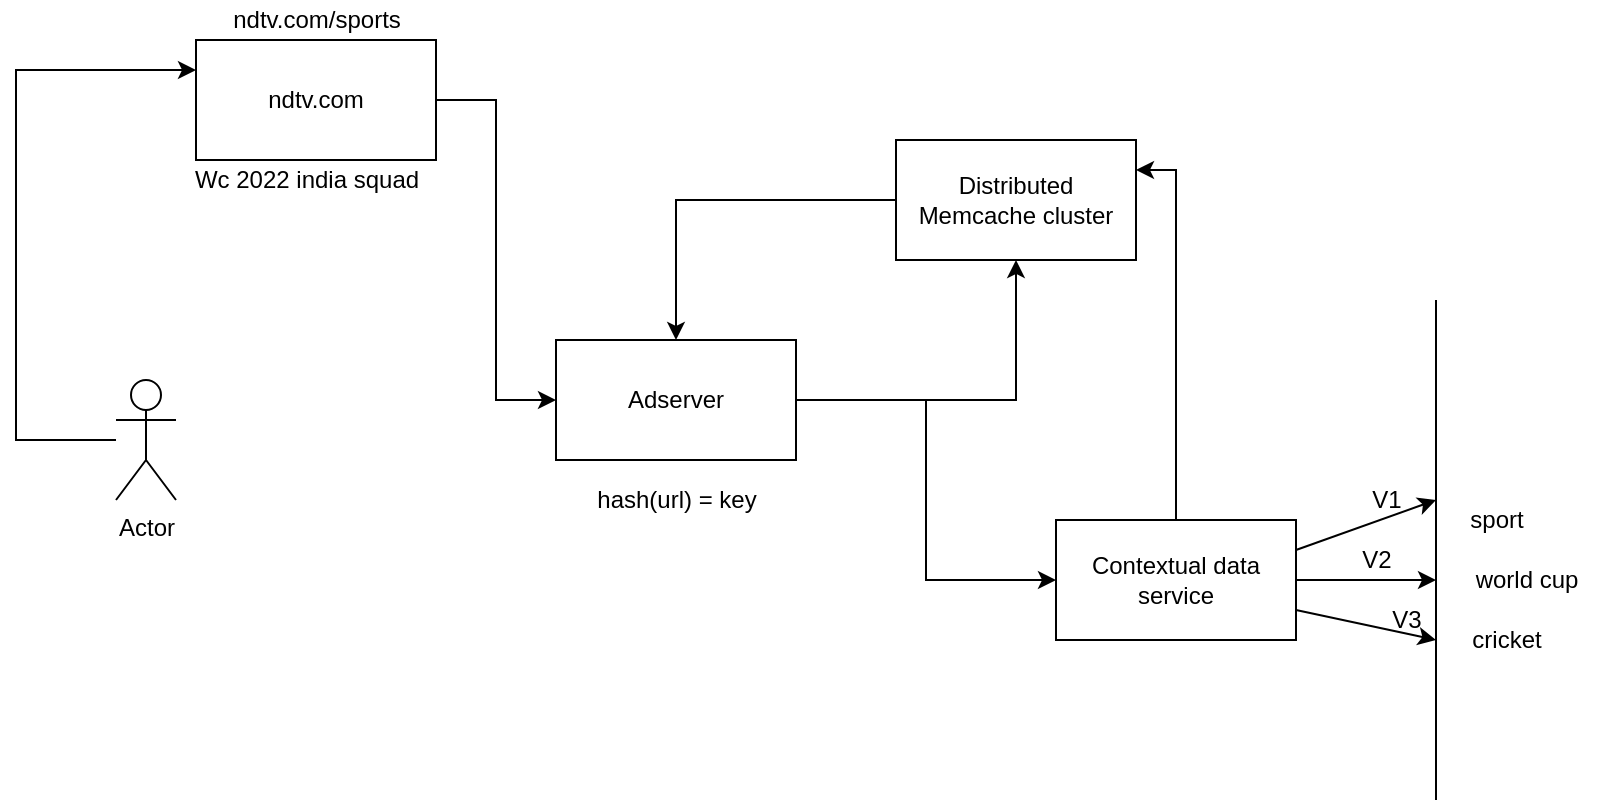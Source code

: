 <mxfile version="17.5.0" type="github">
  <diagram id="1Y5T5DOfBjxiaWSJh590" name="Page-1">
    <mxGraphModel dx="1108" dy="434" grid="1" gridSize="10" guides="1" tooltips="1" connect="1" arrows="1" fold="1" page="1" pageScale="1" pageWidth="1920" pageHeight="1200" math="0" shadow="0">
      <root>
        <mxCell id="0" />
        <mxCell id="1" parent="0" />
        <mxCell id="gT9NUVOMYnylzk9UIYkg-6" style="edgeStyle=orthogonalEdgeStyle;rounded=0;orthogonalLoop=1;jettySize=auto;html=1;" parent="1" source="gT9NUVOMYnylzk9UIYkg-1" target="gT9NUVOMYnylzk9UIYkg-4" edge="1">
          <mxGeometry relative="1" as="geometry" />
        </mxCell>
        <mxCell id="gT9NUVOMYnylzk9UIYkg-7" style="edgeStyle=orthogonalEdgeStyle;rounded=0;orthogonalLoop=1;jettySize=auto;html=1;entryX=0;entryY=0.5;entryDx=0;entryDy=0;" parent="1" source="gT9NUVOMYnylzk9UIYkg-1" target="gT9NUVOMYnylzk9UIYkg-3" edge="1">
          <mxGeometry relative="1" as="geometry" />
        </mxCell>
        <mxCell id="gT9NUVOMYnylzk9UIYkg-1" value="Adserver" style="rounded=0;whiteSpace=wrap;html=1;" parent="1" vertex="1">
          <mxGeometry x="290" y="200" width="120" height="60" as="geometry" />
        </mxCell>
        <mxCell id="gT9NUVOMYnylzk9UIYkg-8" style="edgeStyle=orthogonalEdgeStyle;rounded=0;orthogonalLoop=1;jettySize=auto;html=1;entryX=1;entryY=0.25;entryDx=0;entryDy=0;" parent="1" source="gT9NUVOMYnylzk9UIYkg-3" target="gT9NUVOMYnylzk9UIYkg-4" edge="1">
          <mxGeometry relative="1" as="geometry" />
        </mxCell>
        <mxCell id="gT9NUVOMYnylzk9UIYkg-3" value="Contextual data service" style="rounded=0;whiteSpace=wrap;html=1;" parent="1" vertex="1">
          <mxGeometry x="540" y="290" width="120" height="60" as="geometry" />
        </mxCell>
        <mxCell id="gT9NUVOMYnylzk9UIYkg-5" style="edgeStyle=orthogonalEdgeStyle;rounded=0;orthogonalLoop=1;jettySize=auto;html=1;" parent="1" source="gT9NUVOMYnylzk9UIYkg-4" target="gT9NUVOMYnylzk9UIYkg-1" edge="1">
          <mxGeometry relative="1" as="geometry" />
        </mxCell>
        <mxCell id="gT9NUVOMYnylzk9UIYkg-4" value="Distributed Memcache cluster" style="rounded=0;whiteSpace=wrap;html=1;" parent="1" vertex="1">
          <mxGeometry x="460" y="100" width="120" height="60" as="geometry" />
        </mxCell>
        <mxCell id="gT9NUVOMYnylzk9UIYkg-11" value="" style="endArrow=none;html=1;rounded=0;" parent="1" edge="1">
          <mxGeometry width="50" height="50" relative="1" as="geometry">
            <mxPoint x="730" y="430" as="sourcePoint" />
            <mxPoint x="730" y="180" as="targetPoint" />
          </mxGeometry>
        </mxCell>
        <mxCell id="gT9NUVOMYnylzk9UIYkg-12" value="" style="endArrow=classic;html=1;rounded=0;exitX=1;exitY=0.25;exitDx=0;exitDy=0;" parent="1" source="gT9NUVOMYnylzk9UIYkg-3" edge="1">
          <mxGeometry width="50" height="50" relative="1" as="geometry">
            <mxPoint x="760" y="300" as="sourcePoint" />
            <mxPoint x="730" y="280" as="targetPoint" />
          </mxGeometry>
        </mxCell>
        <mxCell id="gT9NUVOMYnylzk9UIYkg-13" value="" style="endArrow=classic;html=1;rounded=0;exitX=1;exitY=0.5;exitDx=0;exitDy=0;" parent="1" source="gT9NUVOMYnylzk9UIYkg-3" edge="1">
          <mxGeometry width="50" height="50" relative="1" as="geometry">
            <mxPoint x="760" y="300" as="sourcePoint" />
            <mxPoint x="730" y="320" as="targetPoint" />
          </mxGeometry>
        </mxCell>
        <mxCell id="gT9NUVOMYnylzk9UIYkg-14" value="" style="endArrow=classic;html=1;rounded=0;exitX=1;exitY=0.75;exitDx=0;exitDy=0;" parent="1" source="gT9NUVOMYnylzk9UIYkg-3" edge="1">
          <mxGeometry width="50" height="50" relative="1" as="geometry">
            <mxPoint x="760" y="300" as="sourcePoint" />
            <mxPoint x="730" y="350" as="targetPoint" />
          </mxGeometry>
        </mxCell>
        <mxCell id="gT9NUVOMYnylzk9UIYkg-15" value="V1" style="text;html=1;align=center;verticalAlign=middle;resizable=0;points=[];autosize=1;strokeColor=none;fillColor=none;" parent="1" vertex="1">
          <mxGeometry x="690" y="270" width="30" height="20" as="geometry" />
        </mxCell>
        <mxCell id="gT9NUVOMYnylzk9UIYkg-16" value="V2" style="text;html=1;align=center;verticalAlign=middle;resizable=0;points=[];autosize=1;strokeColor=none;fillColor=none;" parent="1" vertex="1">
          <mxGeometry x="685" y="300" width="30" height="20" as="geometry" />
        </mxCell>
        <mxCell id="gT9NUVOMYnylzk9UIYkg-17" value="V3" style="text;html=1;align=center;verticalAlign=middle;resizable=0;points=[];autosize=1;strokeColor=none;fillColor=none;" parent="1" vertex="1">
          <mxGeometry x="700" y="330" width="30" height="20" as="geometry" />
        </mxCell>
        <mxCell id="gT9NUVOMYnylzk9UIYkg-22" style="edgeStyle=orthogonalEdgeStyle;rounded=0;orthogonalLoop=1;jettySize=auto;html=1;entryX=0;entryY=0.5;entryDx=0;entryDy=0;" parent="1" source="gT9NUVOMYnylzk9UIYkg-18" target="gT9NUVOMYnylzk9UIYkg-1" edge="1">
          <mxGeometry relative="1" as="geometry" />
        </mxCell>
        <mxCell id="gT9NUVOMYnylzk9UIYkg-18" value="ndtv.com" style="rounded=0;whiteSpace=wrap;html=1;" parent="1" vertex="1">
          <mxGeometry x="110" y="50" width="120" height="60" as="geometry" />
        </mxCell>
        <mxCell id="gT9NUVOMYnylzk9UIYkg-20" style="edgeStyle=orthogonalEdgeStyle;rounded=0;orthogonalLoop=1;jettySize=auto;html=1;entryX=0;entryY=0.25;entryDx=0;entryDy=0;" parent="1" source="gT9NUVOMYnylzk9UIYkg-19" target="gT9NUVOMYnylzk9UIYkg-18" edge="1">
          <mxGeometry relative="1" as="geometry">
            <Array as="points">
              <mxPoint x="20" y="250" />
              <mxPoint x="20" y="65" />
            </Array>
          </mxGeometry>
        </mxCell>
        <mxCell id="gT9NUVOMYnylzk9UIYkg-19" value="Actor" style="shape=umlActor;verticalLabelPosition=bottom;verticalAlign=top;html=1;outlineConnect=0;" parent="1" vertex="1">
          <mxGeometry x="70" y="220" width="30" height="60" as="geometry" />
        </mxCell>
        <mxCell id="OOc_maei3ik72JGBLW56-1" value="ndtv.com/sports" style="text;html=1;align=center;verticalAlign=middle;resizable=0;points=[];autosize=1;strokeColor=none;fillColor=none;" vertex="1" parent="1">
          <mxGeometry x="120" y="30" width="100" height="20" as="geometry" />
        </mxCell>
        <mxCell id="OOc_maei3ik72JGBLW56-2" value="Wc 2022 india squad" style="text;html=1;align=center;verticalAlign=middle;resizable=0;points=[];autosize=1;strokeColor=none;fillColor=none;" vertex="1" parent="1">
          <mxGeometry x="100" y="110" width="130" height="20" as="geometry" />
        </mxCell>
        <mxCell id="OOc_maei3ik72JGBLW56-3" value="hash(url) = key" style="text;html=1;align=center;verticalAlign=middle;resizable=0;points=[];autosize=1;strokeColor=none;fillColor=none;" vertex="1" parent="1">
          <mxGeometry x="300" y="270" width="100" height="20" as="geometry" />
        </mxCell>
        <mxCell id="OOc_maei3ik72JGBLW56-4" value="sport" style="text;html=1;align=center;verticalAlign=middle;resizable=0;points=[];autosize=1;strokeColor=none;fillColor=none;" vertex="1" parent="1">
          <mxGeometry x="740" y="280" width="40" height="20" as="geometry" />
        </mxCell>
        <mxCell id="OOc_maei3ik72JGBLW56-5" value="world cup" style="text;html=1;align=center;verticalAlign=middle;resizable=0;points=[];autosize=1;strokeColor=none;fillColor=none;" vertex="1" parent="1">
          <mxGeometry x="740" y="310" width="70" height="20" as="geometry" />
        </mxCell>
        <mxCell id="OOc_maei3ik72JGBLW56-6" value="cricket" style="text;html=1;align=center;verticalAlign=middle;resizable=0;points=[];autosize=1;strokeColor=none;fillColor=none;" vertex="1" parent="1">
          <mxGeometry x="740" y="340" width="50" height="20" as="geometry" />
        </mxCell>
      </root>
    </mxGraphModel>
  </diagram>
</mxfile>
